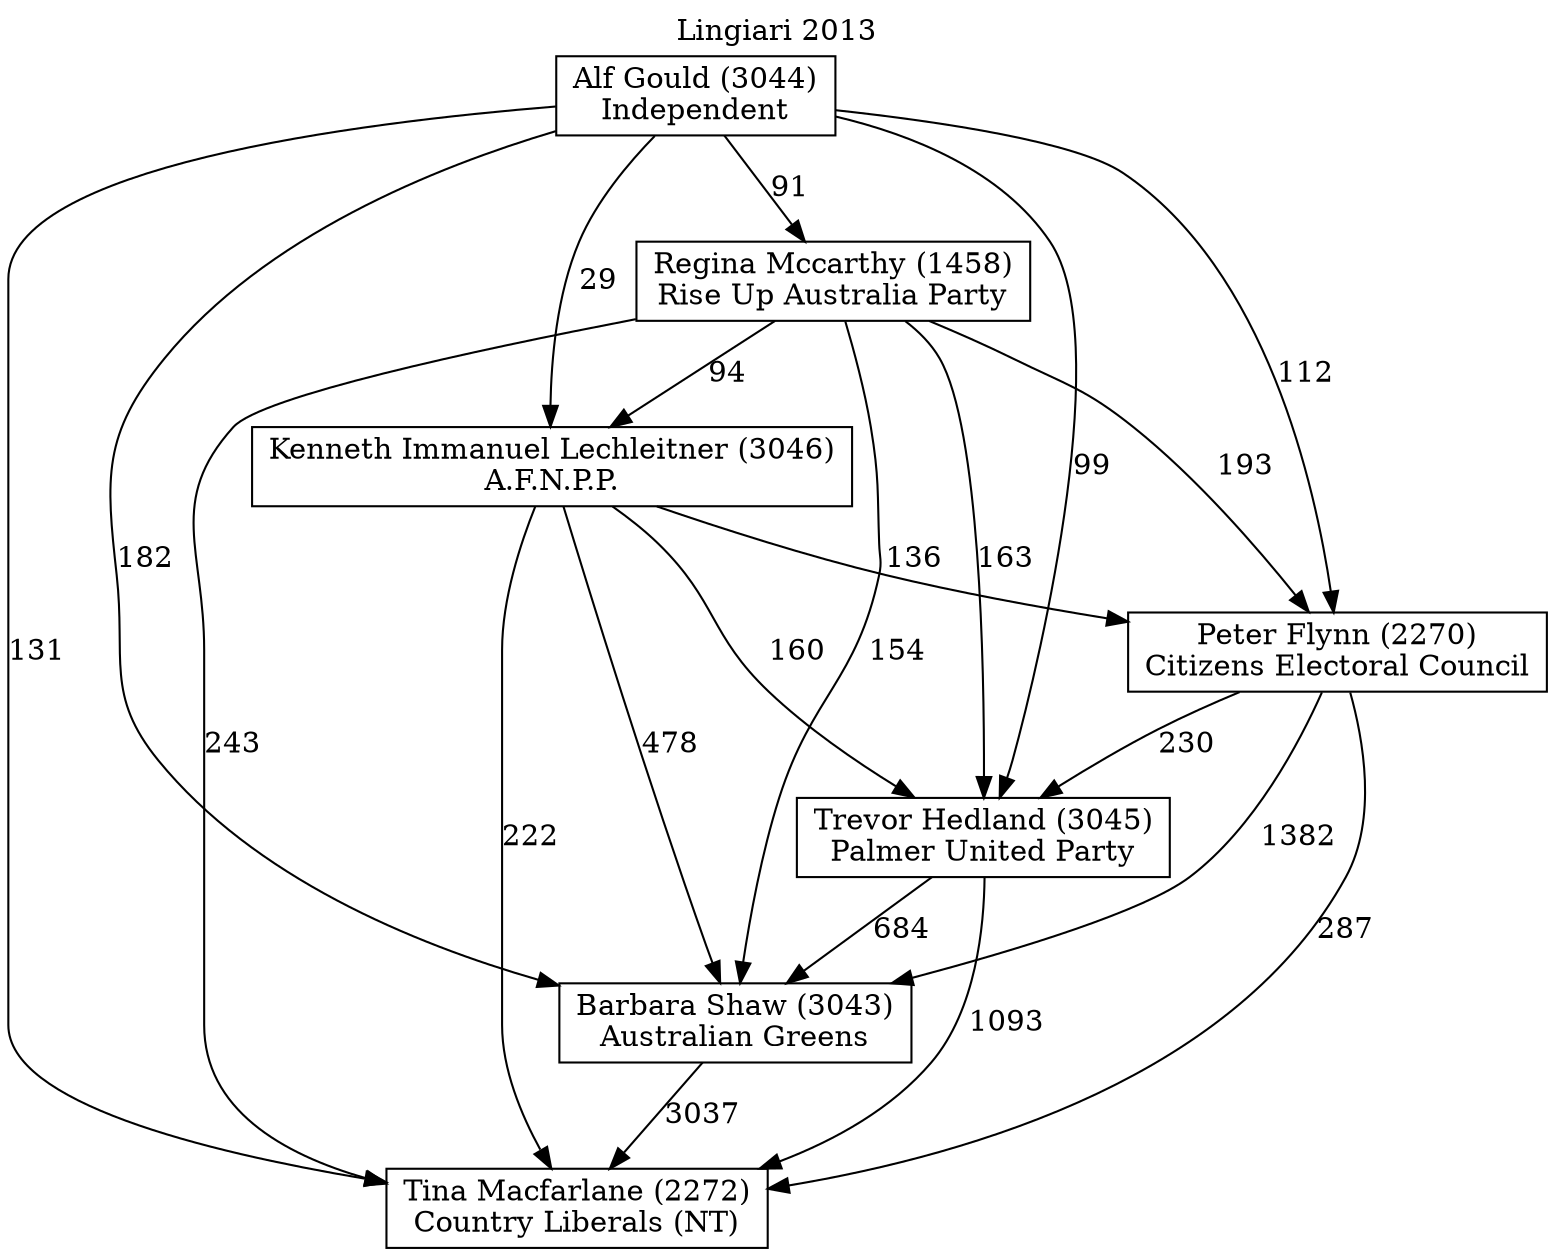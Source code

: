 // House preference flow
digraph "Tina Macfarlane (2272)_Lingiari_2013" {
	graph [label="Lingiari 2013" labelloc=t mclimit=10]
	node [shape=box]
	"Tina Macfarlane (2272)" [label="Tina Macfarlane (2272)
Country Liberals (NT)"]
	"Barbara Shaw (3043)" [label="Barbara Shaw (3043)
Australian Greens"]
	"Trevor Hedland (3045)" [label="Trevor Hedland (3045)
Palmer United Party"]
	"Peter Flynn (2270)" [label="Peter Flynn (2270)
Citizens Electoral Council"]
	"Kenneth Immanuel Lechleitner (3046)" [label="Kenneth Immanuel Lechleitner (3046)
A.F.N.P.P."]
	"Regina Mccarthy (1458)" [label="Regina Mccarthy (1458)
Rise Up Australia Party"]
	"Alf Gould (3044)" [label="Alf Gould (3044)
Independent"]
	"Barbara Shaw (3043)" -> "Tina Macfarlane (2272)" [label=3037]
	"Trevor Hedland (3045)" -> "Barbara Shaw (3043)" [label=684]
	"Peter Flynn (2270)" -> "Trevor Hedland (3045)" [label=230]
	"Kenneth Immanuel Lechleitner (3046)" -> "Peter Flynn (2270)" [label=136]
	"Regina Mccarthy (1458)" -> "Kenneth Immanuel Lechleitner (3046)" [label=94]
	"Alf Gould (3044)" -> "Regina Mccarthy (1458)" [label=91]
	"Trevor Hedland (3045)" -> "Tina Macfarlane (2272)" [label=1093]
	"Peter Flynn (2270)" -> "Tina Macfarlane (2272)" [label=287]
	"Kenneth Immanuel Lechleitner (3046)" -> "Tina Macfarlane (2272)" [label=222]
	"Regina Mccarthy (1458)" -> "Tina Macfarlane (2272)" [label=243]
	"Alf Gould (3044)" -> "Tina Macfarlane (2272)" [label=131]
	"Alf Gould (3044)" -> "Kenneth Immanuel Lechleitner (3046)" [label=29]
	"Regina Mccarthy (1458)" -> "Peter Flynn (2270)" [label=193]
	"Alf Gould (3044)" -> "Peter Flynn (2270)" [label=112]
	"Kenneth Immanuel Lechleitner (3046)" -> "Trevor Hedland (3045)" [label=160]
	"Regina Mccarthy (1458)" -> "Trevor Hedland (3045)" [label=163]
	"Alf Gould (3044)" -> "Trevor Hedland (3045)" [label=99]
	"Peter Flynn (2270)" -> "Barbara Shaw (3043)" [label=1382]
	"Kenneth Immanuel Lechleitner (3046)" -> "Barbara Shaw (3043)" [label=478]
	"Regina Mccarthy (1458)" -> "Barbara Shaw (3043)" [label=154]
	"Alf Gould (3044)" -> "Barbara Shaw (3043)" [label=182]
}
